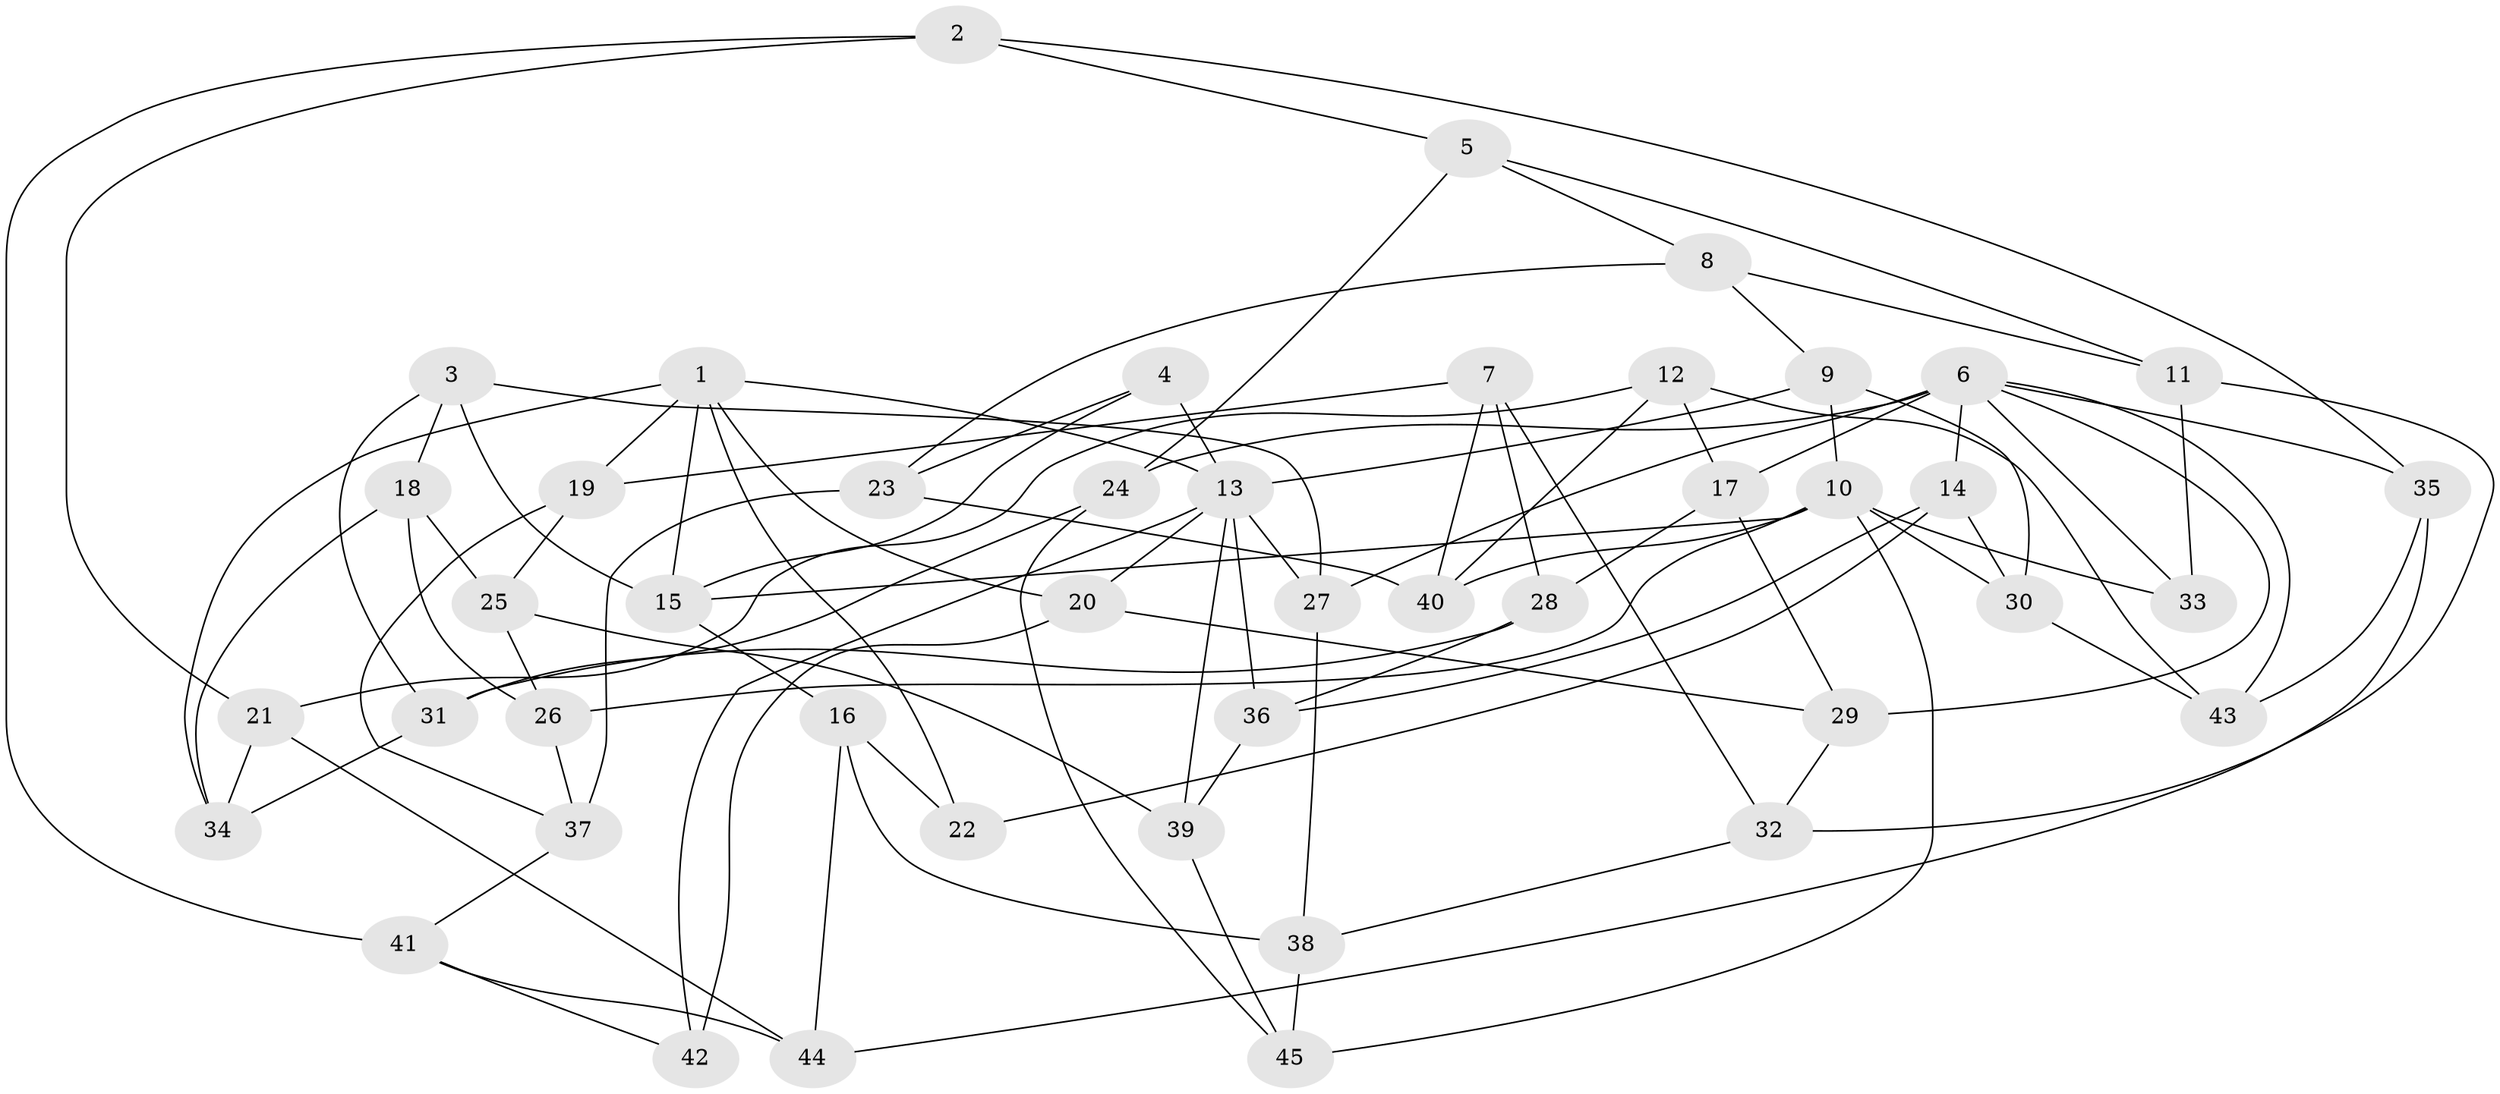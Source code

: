 // original degree distribution, {4: 1.0}
// Generated by graph-tools (version 1.1) at 2025/53/03/04/25 22:53:43]
// undirected, 45 vertices, 95 edges
graph export_dot {
  node [color=gray90,style=filled];
  1;
  2;
  3;
  4;
  5;
  6;
  7;
  8;
  9;
  10;
  11;
  12;
  13;
  14;
  15;
  16;
  17;
  18;
  19;
  20;
  21;
  22;
  23;
  24;
  25;
  26;
  27;
  28;
  29;
  30;
  31;
  32;
  33;
  34;
  35;
  36;
  37;
  38;
  39;
  40;
  41;
  42;
  43;
  44;
  45;
  1 -- 13 [weight=1.0];
  1 -- 15 [weight=2.0];
  1 -- 19 [weight=1.0];
  1 -- 20 [weight=1.0];
  1 -- 22 [weight=2.0];
  1 -- 34 [weight=1.0];
  2 -- 5 [weight=1.0];
  2 -- 21 [weight=1.0];
  2 -- 35 [weight=1.0];
  2 -- 41 [weight=1.0];
  3 -- 15 [weight=1.0];
  3 -- 18 [weight=1.0];
  3 -- 27 [weight=1.0];
  3 -- 31 [weight=1.0];
  4 -- 13 [weight=2.0];
  4 -- 15 [weight=1.0];
  4 -- 23 [weight=1.0];
  5 -- 8 [weight=1.0];
  5 -- 11 [weight=1.0];
  5 -- 24 [weight=1.0];
  6 -- 14 [weight=1.0];
  6 -- 17 [weight=1.0];
  6 -- 24 [weight=1.0];
  6 -- 27 [weight=1.0];
  6 -- 29 [weight=1.0];
  6 -- 33 [weight=1.0];
  6 -- 35 [weight=1.0];
  6 -- 43 [weight=1.0];
  7 -- 19 [weight=1.0];
  7 -- 28 [weight=1.0];
  7 -- 32 [weight=1.0];
  7 -- 40 [weight=1.0];
  8 -- 9 [weight=1.0];
  8 -- 11 [weight=1.0];
  8 -- 23 [weight=1.0];
  9 -- 10 [weight=1.0];
  9 -- 13 [weight=1.0];
  9 -- 30 [weight=1.0];
  10 -- 15 [weight=1.0];
  10 -- 26 [weight=1.0];
  10 -- 30 [weight=1.0];
  10 -- 33 [weight=2.0];
  10 -- 40 [weight=1.0];
  10 -- 45 [weight=1.0];
  11 -- 32 [weight=1.0];
  11 -- 33 [weight=1.0];
  12 -- 17 [weight=1.0];
  12 -- 21 [weight=1.0];
  12 -- 40 [weight=1.0];
  12 -- 43 [weight=1.0];
  13 -- 20 [weight=1.0];
  13 -- 27 [weight=1.0];
  13 -- 36 [weight=1.0];
  13 -- 39 [weight=1.0];
  13 -- 42 [weight=2.0];
  14 -- 22 [weight=1.0];
  14 -- 30 [weight=1.0];
  14 -- 36 [weight=1.0];
  15 -- 16 [weight=1.0];
  16 -- 22 [weight=1.0];
  16 -- 38 [weight=1.0];
  16 -- 44 [weight=1.0];
  17 -- 28 [weight=1.0];
  17 -- 29 [weight=1.0];
  18 -- 25 [weight=1.0];
  18 -- 26 [weight=1.0];
  18 -- 34 [weight=1.0];
  19 -- 25 [weight=1.0];
  19 -- 37 [weight=1.0];
  20 -- 29 [weight=1.0];
  20 -- 42 [weight=1.0];
  21 -- 34 [weight=1.0];
  21 -- 44 [weight=1.0];
  23 -- 37 [weight=1.0];
  23 -- 40 [weight=1.0];
  24 -- 31 [weight=1.0];
  24 -- 45 [weight=1.0];
  25 -- 26 [weight=1.0];
  25 -- 39 [weight=1.0];
  26 -- 37 [weight=1.0];
  27 -- 38 [weight=1.0];
  28 -- 31 [weight=1.0];
  28 -- 36 [weight=1.0];
  29 -- 32 [weight=1.0];
  30 -- 43 [weight=1.0];
  31 -- 34 [weight=1.0];
  32 -- 38 [weight=1.0];
  35 -- 43 [weight=1.0];
  35 -- 44 [weight=1.0];
  36 -- 39 [weight=1.0];
  37 -- 41 [weight=1.0];
  38 -- 45 [weight=1.0];
  39 -- 45 [weight=1.0];
  41 -- 42 [weight=1.0];
  41 -- 44 [weight=1.0];
}
